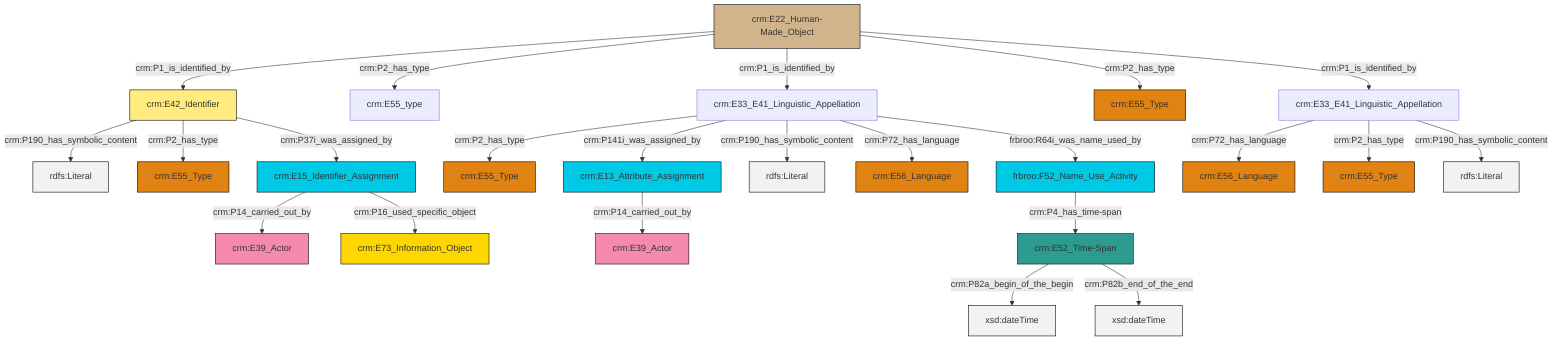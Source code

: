 graph TD
classDef Literal fill:#f2f2f2,stroke:#000000;
classDef CRM_Entity fill:#FFFFFF,stroke:#000000;
classDef Temporal_Entity fill:#00C9E6, stroke:#000000;
classDef Type fill:#E18312, stroke:#000000;
classDef Time-Span fill:#2C9C91, stroke:#000000;
classDef Appellation fill:#FFEB7F, stroke:#000000;
classDef Place fill:#008836, stroke:#000000;
classDef Persistent_Item fill:#B266B2, stroke:#000000;
classDef Conceptual_Object fill:#FFD700, stroke:#000000;
classDef Physical_Thing fill:#D2B48C, stroke:#000000;
classDef Actor fill:#f58aad, stroke:#000000;
classDef PC_Classes fill:#4ce600, stroke:#000000;
classDef Multi fill:#cccccc,stroke:#000000;

2["crm:E42_Identifier"]:::Appellation -->|crm:P190_has_symbolic_content| 3[rdfs:Literal]:::Literal
6["crm:E22_Human-Made_Object"]:::Physical_Thing -->|crm:P1_is_identified_by| 2["crm:E42_Identifier"]:::Appellation
6["crm:E22_Human-Made_Object"]:::Physical_Thing -->|crm:P2_has_type| 0["crm:E55_type"]:::Default
6["crm:E22_Human-Made_Object"]:::Physical_Thing -->|crm:P1_is_identified_by| 7["crm:E33_E41_Linguistic_Appellation"]:::Default
2["crm:E42_Identifier"]:::Appellation -->|crm:P2_has_type| 13["crm:E55_Type"]:::Type
6["crm:E22_Human-Made_Object"]:::Physical_Thing -->|crm:P2_has_type| 11["crm:E55_Type"]:::Type
7["crm:E33_E41_Linguistic_Appellation"]:::Default -->|crm:P2_has_type| 4["crm:E55_Type"]:::Type
14["crm:E33_E41_Linguistic_Appellation"]:::Default -->|crm:P72_has_language| 15["crm:E56_Language"]:::Type
16["crm:E15_Identifier_Assignment"]:::Temporal_Entity -->|crm:P14_carried_out_by| 17["crm:E39_Actor"]:::Actor
14["crm:E33_E41_Linguistic_Appellation"]:::Default -->|crm:P2_has_type| 18["crm:E55_Type"]:::Type
16["crm:E15_Identifier_Assignment"]:::Temporal_Entity -->|crm:P16_used_specific_object| 22["crm:E73_Information_Object"]:::Conceptual_Object
7["crm:E33_E41_Linguistic_Appellation"]:::Default -->|crm:P141i_was_assigned_by| 25["crm:E13_Attribute_Assignment"]:::Temporal_Entity
25["crm:E13_Attribute_Assignment"]:::Temporal_Entity -->|crm:P14_carried_out_by| 19["crm:E39_Actor"]:::Actor
8["crm:E52_Time-Span"]:::Time-Span -->|crm:P82a_begin_of_the_begin| 27[xsd:dateTime]:::Literal
7["crm:E33_E41_Linguistic_Appellation"]:::Default -->|crm:P190_has_symbolic_content| 29[rdfs:Literal]:::Literal
2["crm:E42_Identifier"]:::Appellation -->|crm:P37i_was_assigned_by| 16["crm:E15_Identifier_Assignment"]:::Temporal_Entity
23["frbroo:F52_Name_Use_Activity"]:::Temporal_Entity -->|crm:P4_has_time-span| 8["crm:E52_Time-Span"]:::Time-Span
8["crm:E52_Time-Span"]:::Time-Span -->|crm:P82b_end_of_the_end| 33[xsd:dateTime]:::Literal
14["crm:E33_E41_Linguistic_Appellation"]:::Default -->|crm:P190_has_symbolic_content| 37[rdfs:Literal]:::Literal
7["crm:E33_E41_Linguistic_Appellation"]:::Default -->|crm:P72_has_language| 34["crm:E56_Language"]:::Type
6["crm:E22_Human-Made_Object"]:::Physical_Thing -->|crm:P1_is_identified_by| 14["crm:E33_E41_Linguistic_Appellation"]:::Default
7["crm:E33_E41_Linguistic_Appellation"]:::Default -->|frbroo:R64i_was_name_used_by| 23["frbroo:F52_Name_Use_Activity"]:::Temporal_Entity